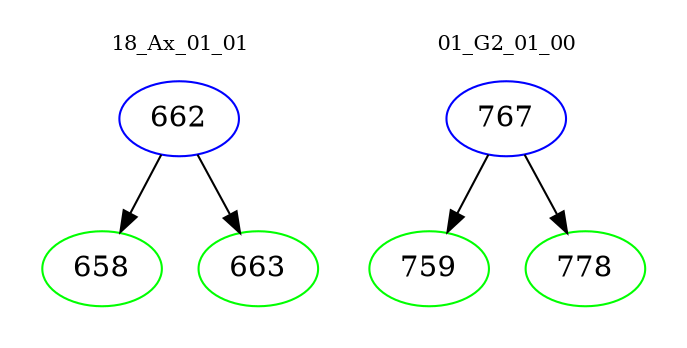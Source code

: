 digraph{
subgraph cluster_0 {
color = white
label = "18_Ax_01_01";
fontsize=10;
T0_662 [label="662", color="blue"]
T0_662 -> T0_658 [color="black"]
T0_658 [label="658", color="green"]
T0_662 -> T0_663 [color="black"]
T0_663 [label="663", color="green"]
}
subgraph cluster_1 {
color = white
label = "01_G2_01_00";
fontsize=10;
T1_767 [label="767", color="blue"]
T1_767 -> T1_759 [color="black"]
T1_759 [label="759", color="green"]
T1_767 -> T1_778 [color="black"]
T1_778 [label="778", color="green"]
}
}
